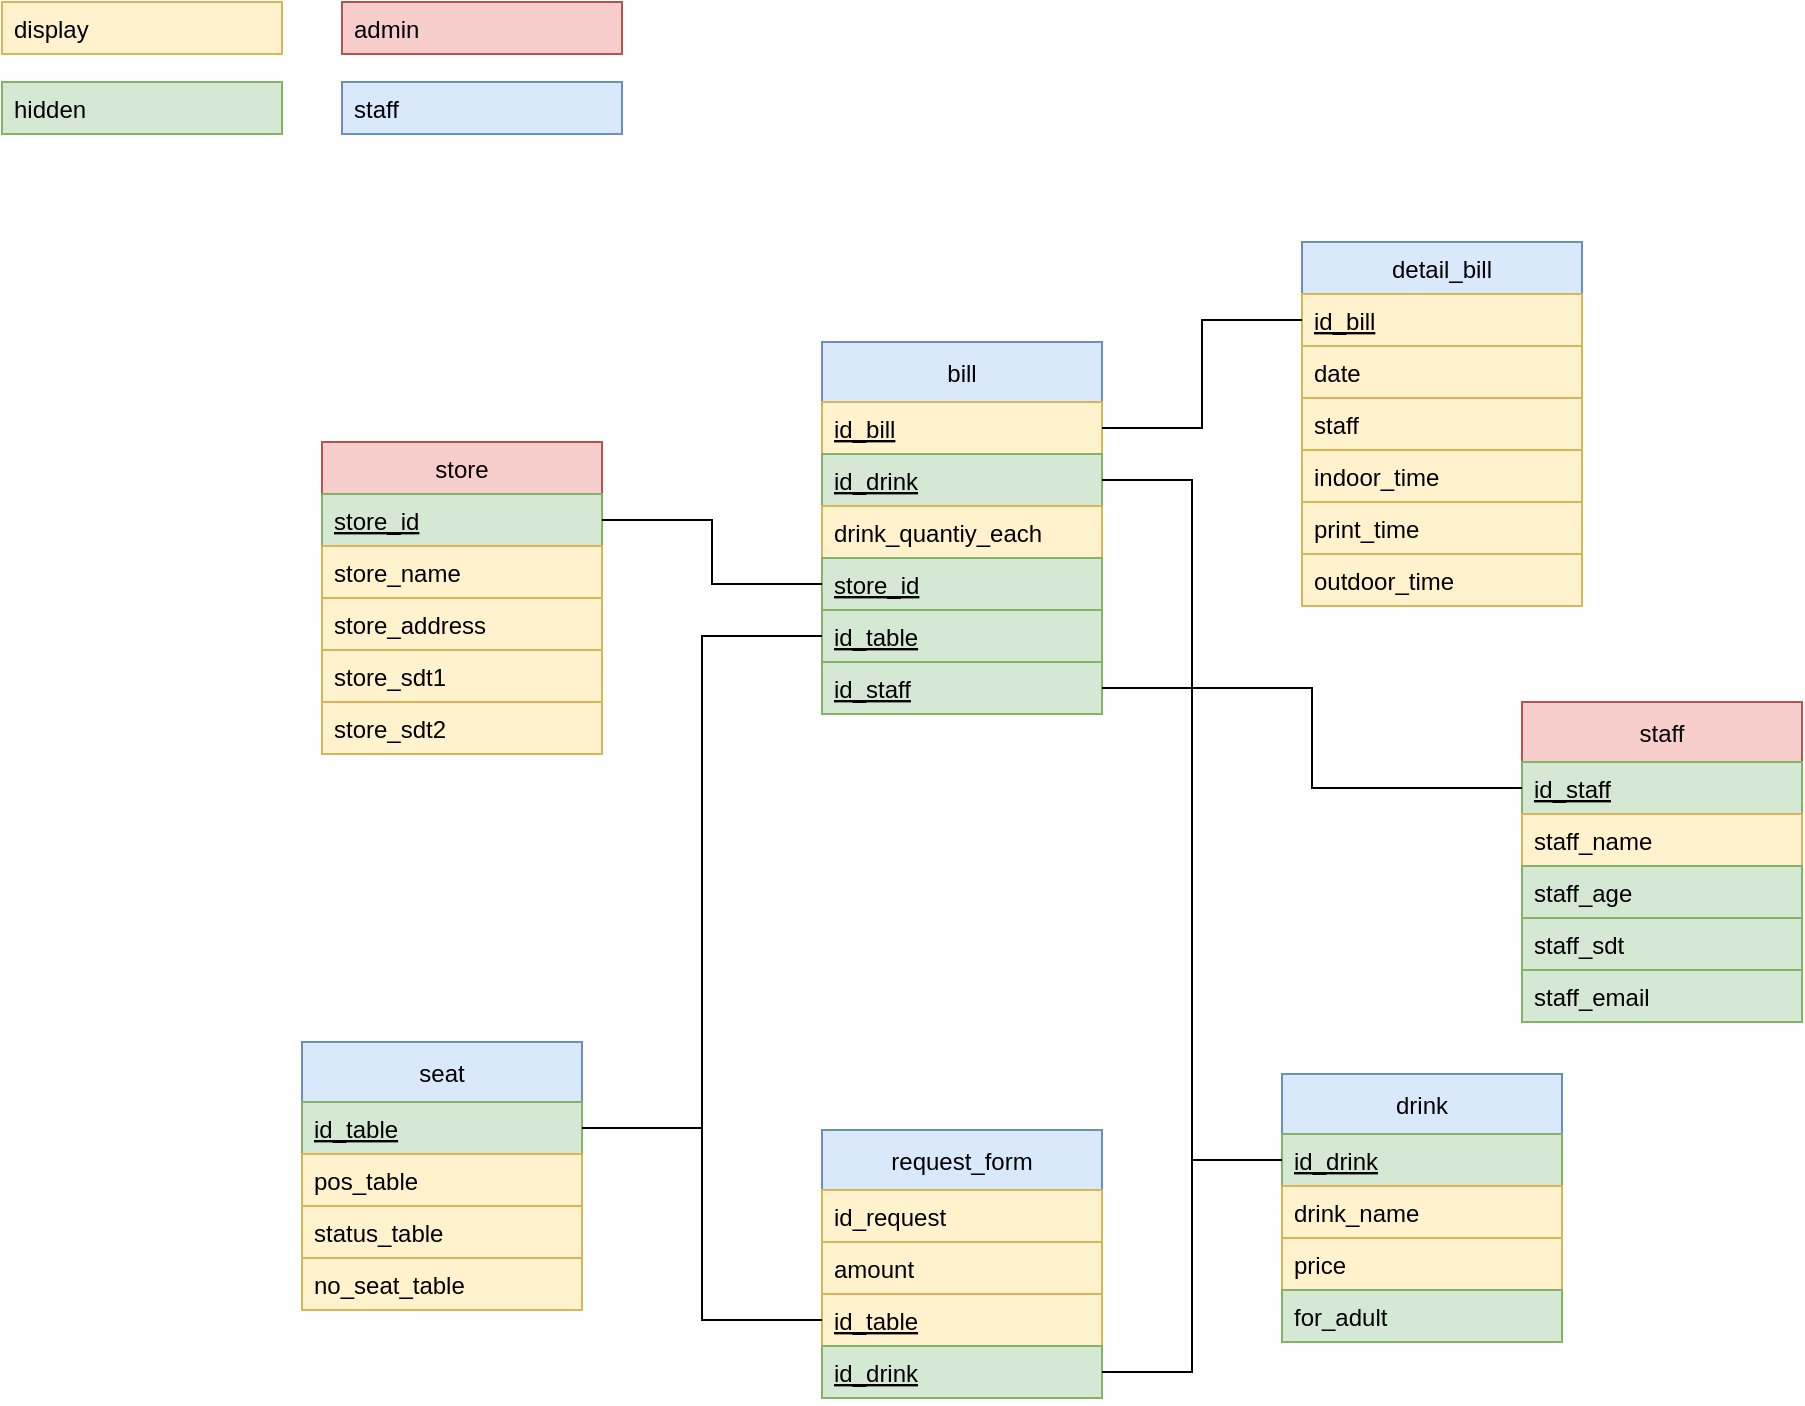 <mxfile version="13.9.9" type="device"><diagram id="ca53N2-iEdh8eV3fxpXH" name="Page-1"><mxGraphModel dx="2191" dy="1333" grid="1" gridSize="10" guides="1" tooltips="1" connect="1" arrows="1" fold="1" page="1" pageScale="1" pageWidth="1169" pageHeight="827" math="0" shadow="0"><root><mxCell id="0"/><mxCell id="1" parent="0"/><mxCell id="Usl0Y4bVZaGzmT8zEbpA-1" value="store" style="swimlane;fontStyle=0;childLayout=stackLayout;horizontal=1;startSize=26;fillColor=#f8cecc;horizontalStack=0;resizeParent=1;resizeParentMax=0;resizeLast=0;collapsible=1;marginBottom=0;strokeColor=#b85450;" parent="1" vertex="1"><mxGeometry x="100" y="190" width="140" height="156" as="geometry"/></mxCell><mxCell id="Usl0Y4bVZaGzmT8zEbpA-2" value="store_id" style="text;strokeColor=#82b366;fillColor=#d5e8d4;align=left;verticalAlign=top;spacingLeft=4;spacingRight=4;overflow=hidden;rotatable=0;points=[[0,0.5],[1,0.5]];portConstraint=eastwest;fontStyle=4" parent="Usl0Y4bVZaGzmT8zEbpA-1" vertex="1"><mxGeometry y="26" width="140" height="26" as="geometry"/></mxCell><mxCell id="oaGTayshgO-2Ye3UxT4G-15" value="store_name" style="text;strokeColor=#d6b656;fillColor=#fff2cc;align=left;verticalAlign=top;spacingLeft=4;spacingRight=4;overflow=hidden;rotatable=0;points=[[0,0.5],[1,0.5]];portConstraint=eastwest;" parent="Usl0Y4bVZaGzmT8zEbpA-1" vertex="1"><mxGeometry y="52" width="140" height="26" as="geometry"/></mxCell><mxCell id="Usl0Y4bVZaGzmT8zEbpA-3" value="store_address" style="text;strokeColor=#d6b656;fillColor=#fff2cc;align=left;verticalAlign=top;spacingLeft=4;spacingRight=4;overflow=hidden;rotatable=0;points=[[0,0.5],[1,0.5]];portConstraint=eastwest;" parent="Usl0Y4bVZaGzmT8zEbpA-1" vertex="1"><mxGeometry y="78" width="140" height="26" as="geometry"/></mxCell><mxCell id="Usl0Y4bVZaGzmT8zEbpA-4" value="store_sdt1" style="text;strokeColor=#d6b656;fillColor=#fff2cc;align=left;verticalAlign=top;spacingLeft=4;spacingRight=4;overflow=hidden;rotatable=0;points=[[0,0.5],[1,0.5]];portConstraint=eastwest;" parent="Usl0Y4bVZaGzmT8zEbpA-1" vertex="1"><mxGeometry y="104" width="140" height="26" as="geometry"/></mxCell><mxCell id="Usl0Y4bVZaGzmT8zEbpA-5" value="store_sdt2" style="text;strokeColor=#d6b656;fillColor=#fff2cc;align=left;verticalAlign=top;spacingLeft=4;spacingRight=4;overflow=hidden;rotatable=0;points=[[0,0.5],[1,0.5]];portConstraint=eastwest;" parent="Usl0Y4bVZaGzmT8zEbpA-1" vertex="1"><mxGeometry y="130" width="140" height="26" as="geometry"/></mxCell><mxCell id="Usl0Y4bVZaGzmT8zEbpA-6" value="bill" style="swimlane;fontStyle=0;childLayout=stackLayout;horizontal=1;startSize=30;fillColor=#dae8fc;horizontalStack=0;resizeParent=1;resizeParentMax=0;resizeLast=0;collapsible=1;marginBottom=0;strokeColor=#6c8ebf;" parent="1" vertex="1"><mxGeometry x="350" y="140" width="140" height="186" as="geometry"/></mxCell><mxCell id="Usl0Y4bVZaGzmT8zEbpA-7" value="id_bill" style="text;strokeColor=#d6b656;fillColor=#fff2cc;align=left;verticalAlign=top;spacingLeft=4;spacingRight=4;overflow=hidden;rotatable=0;points=[[0,0.5],[1,0.5]];portConstraint=eastwest;fontStyle=4" parent="Usl0Y4bVZaGzmT8zEbpA-6" vertex="1"><mxGeometry y="30" width="140" height="26" as="geometry"/></mxCell><mxCell id="oaGTayshgO-2Ye3UxT4G-13" value="id_drink" style="text;strokeColor=#82b366;fillColor=#d5e8d4;align=left;verticalAlign=top;spacingLeft=4;spacingRight=4;overflow=hidden;rotatable=0;points=[[0,0.5],[1,0.5]];portConstraint=eastwest;fontStyle=4" parent="Usl0Y4bVZaGzmT8zEbpA-6" vertex="1"><mxGeometry y="56" width="140" height="26" as="geometry"/></mxCell><mxCell id="oaGTayshgO-2Ye3UxT4G-16" value="drink_quantiy_each" style="text;align=left;verticalAlign=top;spacingLeft=4;spacingRight=4;overflow=hidden;rotatable=0;points=[[0,0.5],[1,0.5]];portConstraint=eastwest;fillColor=#fff2cc;strokeColor=#d6b656;" parent="Usl0Y4bVZaGzmT8zEbpA-6" vertex="1"><mxGeometry y="82" width="140" height="26" as="geometry"/></mxCell><mxCell id="p2lJ5bVn5SVmkODIpKTn-7" value="store_id" style="text;strokeColor=#82b366;fillColor=#d5e8d4;align=left;verticalAlign=top;spacingLeft=4;spacingRight=4;overflow=hidden;rotatable=0;points=[[0,0.5],[1,0.5]];portConstraint=eastwest;fontStyle=4" parent="Usl0Y4bVZaGzmT8zEbpA-6" vertex="1"><mxGeometry y="108" width="140" height="26" as="geometry"/></mxCell><mxCell id="p2lJ5bVn5SVmkODIpKTn-9" value="id_table" style="text;strokeColor=#82b366;fillColor=#d5e8d4;align=left;verticalAlign=top;spacingLeft=4;spacingRight=4;overflow=hidden;rotatable=0;points=[[0,0.5],[1,0.5]];portConstraint=eastwest;fontStyle=4" parent="Usl0Y4bVZaGzmT8zEbpA-6" vertex="1"><mxGeometry y="134" width="140" height="26" as="geometry"/></mxCell><mxCell id="p2lJ5bVn5SVmkODIpKTn-25" value="id_staff" style="text;strokeColor=#82b366;fillColor=#d5e8d4;align=left;verticalAlign=top;spacingLeft=4;spacingRight=4;overflow=hidden;rotatable=0;points=[[0,0.5],[1,0.5]];portConstraint=eastwest;fontStyle=4" parent="Usl0Y4bVZaGzmT8zEbpA-6" vertex="1"><mxGeometry y="160" width="140" height="26" as="geometry"/></mxCell><mxCell id="Usl0Y4bVZaGzmT8zEbpA-11" value="detail_bill" style="swimlane;fontStyle=0;childLayout=stackLayout;horizontal=1;startSize=26;fillColor=#dae8fc;horizontalStack=0;resizeParent=1;resizeParentMax=0;resizeLast=0;collapsible=1;marginBottom=0;strokeColor=#6c8ebf;" parent="1" vertex="1"><mxGeometry x="590" y="90" width="140" height="182" as="geometry"/></mxCell><mxCell id="Usl0Y4bVZaGzmT8zEbpA-15" value="id_bill" style="text;strokeColor=#d6b656;fillColor=#fff2cc;align=left;verticalAlign=top;spacingLeft=4;spacingRight=4;overflow=hidden;rotatable=0;points=[[0,0.5],[1,0.5]];portConstraint=eastwest;fontStyle=4" parent="Usl0Y4bVZaGzmT8zEbpA-11" vertex="1"><mxGeometry y="26" width="140" height="26" as="geometry"/></mxCell><mxCell id="Usl0Y4bVZaGzmT8zEbpA-12" value="date" style="text;strokeColor=#d6b656;fillColor=#fff2cc;align=left;verticalAlign=top;spacingLeft=4;spacingRight=4;overflow=hidden;rotatable=0;points=[[0,0.5],[1,0.5]];portConstraint=eastwest;" parent="Usl0Y4bVZaGzmT8zEbpA-11" vertex="1"><mxGeometry y="52" width="140" height="26" as="geometry"/></mxCell><mxCell id="Usl0Y4bVZaGzmT8zEbpA-13" value="staff" style="text;strokeColor=#d6b656;fillColor=#fff2cc;align=left;verticalAlign=top;spacingLeft=4;spacingRight=4;overflow=hidden;rotatable=0;points=[[0,0.5],[1,0.5]];portConstraint=eastwest;" parent="Usl0Y4bVZaGzmT8zEbpA-11" vertex="1"><mxGeometry y="78" width="140" height="26" as="geometry"/></mxCell><mxCell id="Usl0Y4bVZaGzmT8zEbpA-14" value="indoor_time" style="text;strokeColor=#d6b656;fillColor=#fff2cc;align=left;verticalAlign=top;spacingLeft=4;spacingRight=4;overflow=hidden;rotatable=0;points=[[0,0.5],[1,0.5]];portConstraint=eastwest;" parent="Usl0Y4bVZaGzmT8zEbpA-11" vertex="1"><mxGeometry y="104" width="140" height="26" as="geometry"/></mxCell><mxCell id="Usl0Y4bVZaGzmT8zEbpA-16" value="print_time" style="text;strokeColor=#d6b656;fillColor=#fff2cc;align=left;verticalAlign=top;spacingLeft=4;spacingRight=4;overflow=hidden;rotatable=0;points=[[0,0.5],[1,0.5]];portConstraint=eastwest;" parent="Usl0Y4bVZaGzmT8zEbpA-11" vertex="1"><mxGeometry y="130" width="140" height="26" as="geometry"/></mxCell><mxCell id="Usl0Y4bVZaGzmT8zEbpA-17" value="outdoor_time" style="text;strokeColor=#d6b656;fillColor=#fff2cc;align=left;verticalAlign=top;spacingLeft=4;spacingRight=4;overflow=hidden;rotatable=0;points=[[0,0.5],[1,0.5]];portConstraint=eastwest;" parent="Usl0Y4bVZaGzmT8zEbpA-11" vertex="1"><mxGeometry y="156" width="140" height="26" as="geometry"/></mxCell><mxCell id="oaGTayshgO-2Ye3UxT4G-1" value="seat" style="swimlane;fontStyle=0;childLayout=stackLayout;horizontal=1;startSize=30;fillColor=#dae8fc;horizontalStack=0;resizeParent=1;resizeParentMax=0;resizeLast=0;collapsible=1;marginBottom=0;strokeColor=#6c8ebf;" parent="1" vertex="1"><mxGeometry x="90" y="490" width="140" height="134" as="geometry"/></mxCell><mxCell id="oaGTayshgO-2Ye3UxT4G-2" value="id_table" style="text;strokeColor=#82b366;fillColor=#d5e8d4;align=left;verticalAlign=top;spacingLeft=4;spacingRight=4;overflow=hidden;rotatable=0;points=[[0,0.5],[1,0.5]];portConstraint=eastwest;fontStyle=4" parent="oaGTayshgO-2Ye3UxT4G-1" vertex="1"><mxGeometry y="30" width="140" height="26" as="geometry"/></mxCell><mxCell id="oaGTayshgO-2Ye3UxT4G-3" value="pos_table" style="text;strokeColor=#d6b656;fillColor=#fff2cc;align=left;verticalAlign=top;spacingLeft=4;spacingRight=4;overflow=hidden;rotatable=0;points=[[0,0.5],[1,0.5]];portConstraint=eastwest;" parent="oaGTayshgO-2Ye3UxT4G-1" vertex="1"><mxGeometry y="56" width="140" height="26" as="geometry"/></mxCell><mxCell id="oaGTayshgO-2Ye3UxT4G-4" value="status_table" style="text;strokeColor=#d6b656;fillColor=#fff2cc;align=left;verticalAlign=top;spacingLeft=4;spacingRight=4;overflow=hidden;rotatable=0;points=[[0,0.5],[1,0.5]];portConstraint=eastwest;" parent="oaGTayshgO-2Ye3UxT4G-1" vertex="1"><mxGeometry y="82" width="140" height="26" as="geometry"/></mxCell><mxCell id="oaGTayshgO-2Ye3UxT4G-5" value="no_seat_table" style="text;strokeColor=#d6b656;fillColor=#fff2cc;align=left;verticalAlign=top;spacingLeft=4;spacingRight=4;overflow=hidden;rotatable=0;points=[[0,0.5],[1,0.5]];portConstraint=eastwest;" parent="oaGTayshgO-2Ye3UxT4G-1" vertex="1"><mxGeometry y="108" width="140" height="26" as="geometry"/></mxCell><mxCell id="oaGTayshgO-2Ye3UxT4G-6" value="drink" style="swimlane;fontStyle=0;childLayout=stackLayout;horizontal=1;startSize=30;fillColor=#dae8fc;horizontalStack=0;resizeParent=1;resizeParentMax=0;resizeLast=0;collapsible=1;marginBottom=0;strokeColor=#6c8ebf;" parent="1" vertex="1"><mxGeometry x="580" y="506" width="140" height="134" as="geometry"/></mxCell><mxCell id="oaGTayshgO-2Ye3UxT4G-7" value="id_drink" style="text;strokeColor=#82b366;fillColor=#d5e8d4;align=left;verticalAlign=top;spacingLeft=4;spacingRight=4;overflow=hidden;rotatable=0;points=[[0,0.5],[1,0.5]];portConstraint=eastwest;fontStyle=4" parent="oaGTayshgO-2Ye3UxT4G-6" vertex="1"><mxGeometry y="30" width="140" height="26" as="geometry"/></mxCell><mxCell id="oaGTayshgO-2Ye3UxT4G-8" value="drink_name" style="text;strokeColor=#d6b656;fillColor=#fff2cc;align=left;verticalAlign=top;spacingLeft=4;spacingRight=4;overflow=hidden;rotatable=0;points=[[0,0.5],[1,0.5]];portConstraint=eastwest;" parent="oaGTayshgO-2Ye3UxT4G-6" vertex="1"><mxGeometry y="56" width="140" height="26" as="geometry"/></mxCell><mxCell id="oaGTayshgO-2Ye3UxT4G-9" value="price" style="text;strokeColor=#d6b656;fillColor=#fff2cc;align=left;verticalAlign=top;spacingLeft=4;spacingRight=4;overflow=hidden;rotatable=0;points=[[0,0.5],[1,0.5]];portConstraint=eastwest;" parent="oaGTayshgO-2Ye3UxT4G-6" vertex="1"><mxGeometry y="82" width="140" height="26" as="geometry"/></mxCell><mxCell id="oaGTayshgO-2Ye3UxT4G-10" value="for_adult" style="text;strokeColor=#82b366;fillColor=#d5e8d4;align=left;verticalAlign=top;spacingLeft=4;spacingRight=4;overflow=hidden;rotatable=0;points=[[0,0.5],[1,0.5]];portConstraint=eastwest;" parent="oaGTayshgO-2Ye3UxT4G-6" vertex="1"><mxGeometry y="108" width="140" height="26" as="geometry"/></mxCell><mxCell id="oaGTayshgO-2Ye3UxT4G-18" style="edgeStyle=orthogonalEdgeStyle;rounded=0;orthogonalLoop=1;jettySize=auto;html=1;endArrow=none;endFill=0;" parent="1" source="oaGTayshgO-2Ye3UxT4G-13" target="oaGTayshgO-2Ye3UxT4G-7" edge="1"><mxGeometry relative="1" as="geometry"/></mxCell><mxCell id="p2lJ5bVn5SVmkODIpKTn-1" value="display" style="text;strokeColor=#d6b656;fillColor=#fff2cc;align=left;verticalAlign=top;spacingLeft=4;spacingRight=4;overflow=hidden;rotatable=0;points=[[0,0.5],[1,0.5]];portConstraint=eastwest;" parent="1" vertex="1"><mxGeometry x="-60" y="-30" width="140" height="26" as="geometry"/></mxCell><mxCell id="p2lJ5bVn5SVmkODIpKTn-2" value="hidden" style="text;strokeColor=#82b366;fillColor=#d5e8d4;align=left;verticalAlign=top;spacingLeft=4;spacingRight=4;overflow=hidden;rotatable=0;points=[[0,0.5],[1,0.5]];portConstraint=eastwest;" parent="1" vertex="1"><mxGeometry x="-60" y="10" width="140" height="26" as="geometry"/></mxCell><mxCell id="p2lJ5bVn5SVmkODIpKTn-4" value="admin" style="text;strokeColor=#b85450;fillColor=#f8cecc;align=left;verticalAlign=top;spacingLeft=4;spacingRight=4;overflow=hidden;rotatable=0;points=[[0,0.5],[1,0.5]];portConstraint=eastwest;" parent="1" vertex="1"><mxGeometry x="110" y="-30" width="140" height="26" as="geometry"/></mxCell><mxCell id="p2lJ5bVn5SVmkODIpKTn-5" value="staff" style="text;strokeColor=#6c8ebf;fillColor=#dae8fc;align=left;verticalAlign=top;spacingLeft=4;spacingRight=4;overflow=hidden;rotatable=0;points=[[0,0.5],[1,0.5]];portConstraint=eastwest;" parent="1" vertex="1"><mxGeometry x="110" y="10" width="140" height="26" as="geometry"/></mxCell><mxCell id="p2lJ5bVn5SVmkODIpKTn-6" style="edgeStyle=orthogonalEdgeStyle;rounded=0;orthogonalLoop=1;jettySize=auto;html=1;endArrow=none;endFill=0;" parent="1" source="Usl0Y4bVZaGzmT8zEbpA-7" target="Usl0Y4bVZaGzmT8zEbpA-15" edge="1"><mxGeometry relative="1" as="geometry"/></mxCell><mxCell id="p2lJ5bVn5SVmkODIpKTn-8" style="edgeStyle=orthogonalEdgeStyle;rounded=0;orthogonalLoop=1;jettySize=auto;html=1;endArrow=none;endFill=0;" parent="1" source="p2lJ5bVn5SVmkODIpKTn-7" target="Usl0Y4bVZaGzmT8zEbpA-2" edge="1"><mxGeometry relative="1" as="geometry"/></mxCell><mxCell id="p2lJ5bVn5SVmkODIpKTn-10" style="edgeStyle=orthogonalEdgeStyle;rounded=0;orthogonalLoop=1;jettySize=auto;html=1;endArrow=none;endFill=0;" parent="1" source="p2lJ5bVn5SVmkODIpKTn-9" target="oaGTayshgO-2Ye3UxT4G-2" edge="1"><mxGeometry relative="1" as="geometry"/></mxCell><mxCell id="p2lJ5bVn5SVmkODIpKTn-11" value="request_form" style="swimlane;fontStyle=0;childLayout=stackLayout;horizontal=1;startSize=30;fillColor=#dae8fc;horizontalStack=0;resizeParent=1;resizeParentMax=0;resizeLast=0;collapsible=1;marginBottom=0;strokeColor=#6c8ebf;" parent="1" vertex="1"><mxGeometry x="350" y="534" width="140" height="134" as="geometry"/></mxCell><mxCell id="p2lJ5bVn5SVmkODIpKTn-12" value="id_request" style="text;strokeColor=#d6b656;fillColor=#fff2cc;align=left;verticalAlign=top;spacingLeft=4;spacingRight=4;overflow=hidden;rotatable=0;points=[[0,0.5],[1,0.5]];portConstraint=eastwest;" parent="p2lJ5bVn5SVmkODIpKTn-11" vertex="1"><mxGeometry y="30" width="140" height="26" as="geometry"/></mxCell><mxCell id="p2lJ5bVn5SVmkODIpKTn-14" value="amount" style="text;strokeColor=#d6b656;fillColor=#fff2cc;align=left;verticalAlign=top;spacingLeft=4;spacingRight=4;overflow=hidden;rotatable=0;points=[[0,0.5],[1,0.5]];portConstraint=eastwest;" parent="p2lJ5bVn5SVmkODIpKTn-11" vertex="1"><mxGeometry y="56" width="140" height="26" as="geometry"/></mxCell><mxCell id="p2lJ5bVn5SVmkODIpKTn-15" value="id_table" style="text;strokeColor=#d6b656;fillColor=#fff2cc;align=left;verticalAlign=top;spacingLeft=4;spacingRight=4;overflow=hidden;rotatable=0;points=[[0,0.5],[1,0.5]];portConstraint=eastwest;fontStyle=4" parent="p2lJ5bVn5SVmkODIpKTn-11" vertex="1"><mxGeometry y="82" width="140" height="26" as="geometry"/></mxCell><mxCell id="p2lJ5bVn5SVmkODIpKTn-17" value="id_drink" style="text;strokeColor=#82b366;fillColor=#d5e8d4;align=left;verticalAlign=top;spacingLeft=4;spacingRight=4;overflow=hidden;rotatable=0;points=[[0,0.5],[1,0.5]];portConstraint=eastwest;fontStyle=4" parent="p2lJ5bVn5SVmkODIpKTn-11" vertex="1"><mxGeometry y="108" width="140" height="26" as="geometry"/></mxCell><mxCell id="p2lJ5bVn5SVmkODIpKTn-16" style="edgeStyle=orthogonalEdgeStyle;rounded=0;orthogonalLoop=1;jettySize=auto;html=1;endArrow=none;endFill=0;" parent="1" source="p2lJ5bVn5SVmkODIpKTn-15" target="oaGTayshgO-2Ye3UxT4G-2" edge="1"><mxGeometry relative="1" as="geometry"/></mxCell><mxCell id="p2lJ5bVn5SVmkODIpKTn-18" style="edgeStyle=orthogonalEdgeStyle;rounded=0;orthogonalLoop=1;jettySize=auto;html=1;endArrow=none;endFill=0;" parent="1" source="p2lJ5bVn5SVmkODIpKTn-17" target="oaGTayshgO-2Ye3UxT4G-7" edge="1"><mxGeometry relative="1" as="geometry"/></mxCell><mxCell id="p2lJ5bVn5SVmkODIpKTn-19" value="staff" style="swimlane;fontStyle=0;childLayout=stackLayout;horizontal=1;startSize=30;fillColor=#f8cecc;horizontalStack=0;resizeParent=1;resizeParentMax=0;resizeLast=0;collapsible=1;marginBottom=0;strokeColor=#b85450;" parent="1" vertex="1"><mxGeometry x="700" y="320" width="140" height="160" as="geometry"/></mxCell><mxCell id="p2lJ5bVn5SVmkODIpKTn-20" value="id_staff" style="text;strokeColor=#82b366;fillColor=#d5e8d4;align=left;verticalAlign=top;spacingLeft=4;spacingRight=4;overflow=hidden;rotatable=0;points=[[0,0.5],[1,0.5]];portConstraint=eastwest;fontStyle=4" parent="p2lJ5bVn5SVmkODIpKTn-19" vertex="1"><mxGeometry y="30" width="140" height="26" as="geometry"/></mxCell><mxCell id="p2lJ5bVn5SVmkODIpKTn-21" value="staff_name" style="text;strokeColor=#d6b656;fillColor=#fff2cc;align=left;verticalAlign=top;spacingLeft=4;spacingRight=4;overflow=hidden;rotatable=0;points=[[0,0.5],[1,0.5]];portConstraint=eastwest;" parent="p2lJ5bVn5SVmkODIpKTn-19" vertex="1"><mxGeometry y="56" width="140" height="26" as="geometry"/></mxCell><mxCell id="p2lJ5bVn5SVmkODIpKTn-22" value="staff_age" style="text;strokeColor=#82b366;fillColor=#d5e8d4;align=left;verticalAlign=top;spacingLeft=4;spacingRight=4;overflow=hidden;rotatable=0;points=[[0,0.5],[1,0.5]];portConstraint=eastwest;" parent="p2lJ5bVn5SVmkODIpKTn-19" vertex="1"><mxGeometry y="82" width="140" height="26" as="geometry"/></mxCell><mxCell id="p2lJ5bVn5SVmkODIpKTn-23" value="staff_sdt" style="text;strokeColor=#82b366;fillColor=#d5e8d4;align=left;verticalAlign=top;spacingLeft=4;spacingRight=4;overflow=hidden;rotatable=0;points=[[0,0.5],[1,0.5]];portConstraint=eastwest;" parent="p2lJ5bVn5SVmkODIpKTn-19" vertex="1"><mxGeometry y="108" width="140" height="26" as="geometry"/></mxCell><mxCell id="p2lJ5bVn5SVmkODIpKTn-24" value="staff_email" style="text;strokeColor=#82b366;fillColor=#d5e8d4;align=left;verticalAlign=top;spacingLeft=4;spacingRight=4;overflow=hidden;rotatable=0;points=[[0,0.5],[1,0.5]];portConstraint=eastwest;" parent="p2lJ5bVn5SVmkODIpKTn-19" vertex="1"><mxGeometry y="134" width="140" height="26" as="geometry"/></mxCell><mxCell id="p2lJ5bVn5SVmkODIpKTn-26" style="edgeStyle=orthogonalEdgeStyle;rounded=0;orthogonalLoop=1;jettySize=auto;html=1;endArrow=none;endFill=0;" parent="1" source="p2lJ5bVn5SVmkODIpKTn-25" target="p2lJ5bVn5SVmkODIpKTn-20" edge="1"><mxGeometry relative="1" as="geometry"/></mxCell></root></mxGraphModel></diagram></mxfile>
